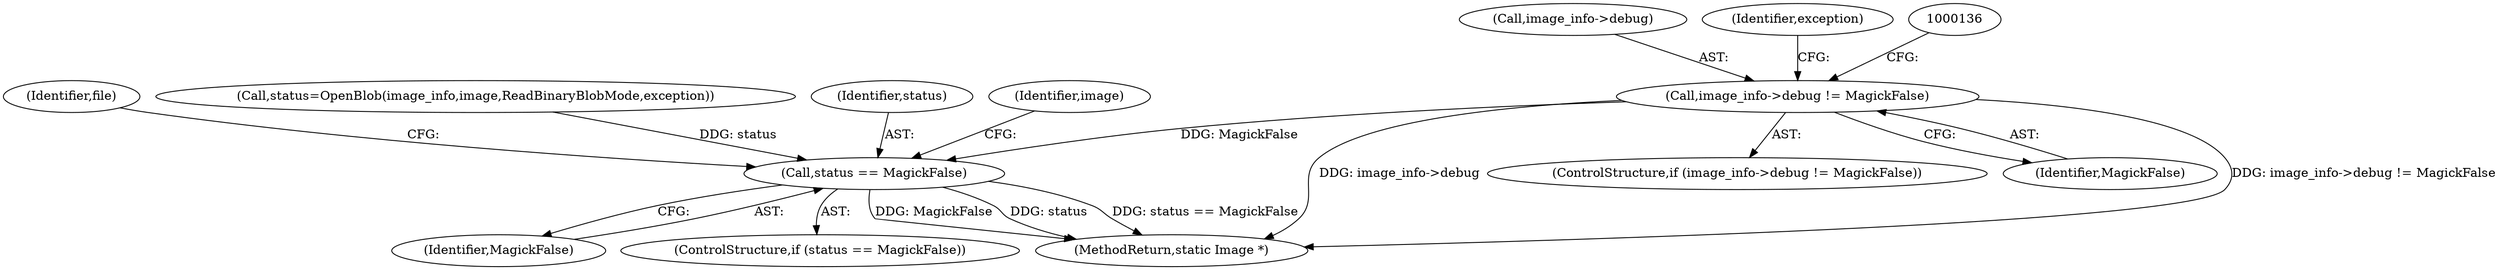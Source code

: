 digraph "0_ImageMagick_4e914bbe371433f0590cefdf3bd5f3a5710069f9@pointer" {
"1000130" [label="(Call,image_info->debug != MagickFalse)"];
"1000169" [label="(Call,status == MagickFalse)"];
"1000182" [label="(Identifier,file)"];
"1000161" [label="(Call,status=OpenBlob(image_info,image,ReadBinaryBlobMode,exception))"];
"1000170" [label="(Identifier,status)"];
"1000168" [label="(ControlStructure,if (status == MagickFalse))"];
"1000134" [label="(Identifier,MagickFalse)"];
"1000131" [label="(Call,image_info->debug)"];
"1000146" [label="(Identifier,exception)"];
"1000527" [label="(MethodReturn,static Image *)"];
"1000169" [label="(Call,status == MagickFalse)"];
"1000129" [label="(ControlStructure,if (image_info->debug != MagickFalse))"];
"1000171" [label="(Identifier,MagickFalse)"];
"1000174" [label="(Identifier,image)"];
"1000130" [label="(Call,image_info->debug != MagickFalse)"];
"1000130" -> "1000129"  [label="AST: "];
"1000130" -> "1000134"  [label="CFG: "];
"1000131" -> "1000130"  [label="AST: "];
"1000134" -> "1000130"  [label="AST: "];
"1000136" -> "1000130"  [label="CFG: "];
"1000146" -> "1000130"  [label="CFG: "];
"1000130" -> "1000527"  [label="DDG: image_info->debug != MagickFalse"];
"1000130" -> "1000527"  [label="DDG: image_info->debug"];
"1000130" -> "1000169"  [label="DDG: MagickFalse"];
"1000169" -> "1000168"  [label="AST: "];
"1000169" -> "1000171"  [label="CFG: "];
"1000170" -> "1000169"  [label="AST: "];
"1000171" -> "1000169"  [label="AST: "];
"1000174" -> "1000169"  [label="CFG: "];
"1000182" -> "1000169"  [label="CFG: "];
"1000169" -> "1000527"  [label="DDG: status == MagickFalse"];
"1000169" -> "1000527"  [label="DDG: MagickFalse"];
"1000169" -> "1000527"  [label="DDG: status"];
"1000161" -> "1000169"  [label="DDG: status"];
}
